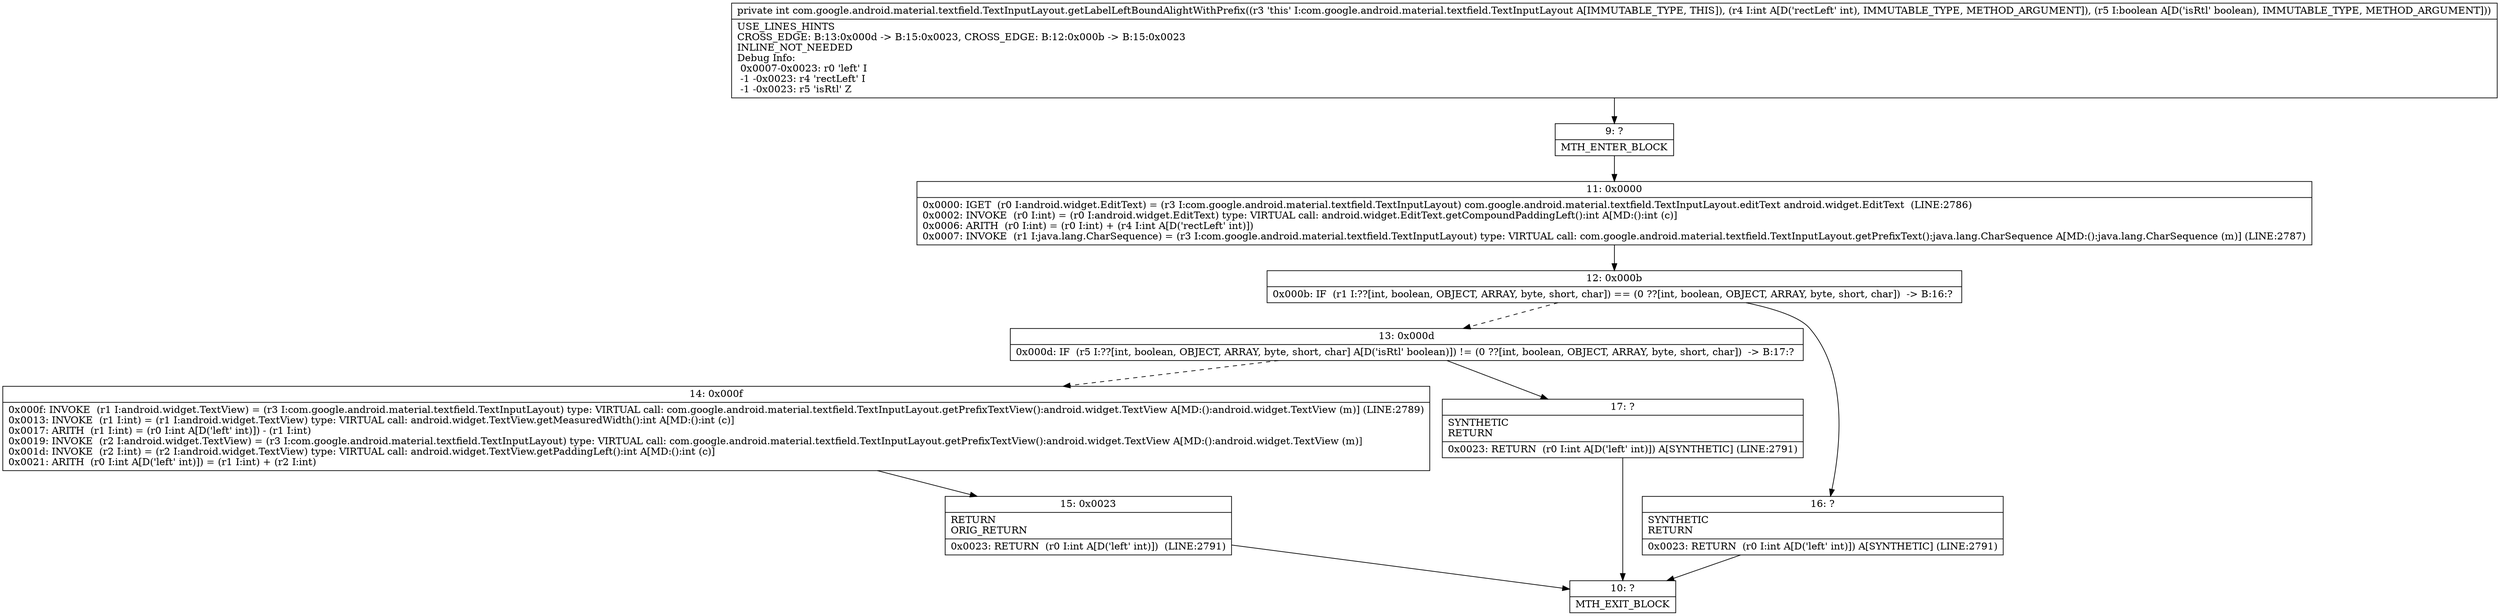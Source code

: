 digraph "CFG forcom.google.android.material.textfield.TextInputLayout.getLabelLeftBoundAlightWithPrefix(IZ)I" {
Node_9 [shape=record,label="{9\:\ ?|MTH_ENTER_BLOCK\l}"];
Node_11 [shape=record,label="{11\:\ 0x0000|0x0000: IGET  (r0 I:android.widget.EditText) = (r3 I:com.google.android.material.textfield.TextInputLayout) com.google.android.material.textfield.TextInputLayout.editText android.widget.EditText  (LINE:2786)\l0x0002: INVOKE  (r0 I:int) = (r0 I:android.widget.EditText) type: VIRTUAL call: android.widget.EditText.getCompoundPaddingLeft():int A[MD:():int (c)]\l0x0006: ARITH  (r0 I:int) = (r0 I:int) + (r4 I:int A[D('rectLeft' int)]) \l0x0007: INVOKE  (r1 I:java.lang.CharSequence) = (r3 I:com.google.android.material.textfield.TextInputLayout) type: VIRTUAL call: com.google.android.material.textfield.TextInputLayout.getPrefixText():java.lang.CharSequence A[MD:():java.lang.CharSequence (m)] (LINE:2787)\l}"];
Node_12 [shape=record,label="{12\:\ 0x000b|0x000b: IF  (r1 I:??[int, boolean, OBJECT, ARRAY, byte, short, char]) == (0 ??[int, boolean, OBJECT, ARRAY, byte, short, char])  \-\> B:16:? \l}"];
Node_13 [shape=record,label="{13\:\ 0x000d|0x000d: IF  (r5 I:??[int, boolean, OBJECT, ARRAY, byte, short, char] A[D('isRtl' boolean)]) != (0 ??[int, boolean, OBJECT, ARRAY, byte, short, char])  \-\> B:17:? \l}"];
Node_14 [shape=record,label="{14\:\ 0x000f|0x000f: INVOKE  (r1 I:android.widget.TextView) = (r3 I:com.google.android.material.textfield.TextInputLayout) type: VIRTUAL call: com.google.android.material.textfield.TextInputLayout.getPrefixTextView():android.widget.TextView A[MD:():android.widget.TextView (m)] (LINE:2789)\l0x0013: INVOKE  (r1 I:int) = (r1 I:android.widget.TextView) type: VIRTUAL call: android.widget.TextView.getMeasuredWidth():int A[MD:():int (c)]\l0x0017: ARITH  (r1 I:int) = (r0 I:int A[D('left' int)]) \- (r1 I:int) \l0x0019: INVOKE  (r2 I:android.widget.TextView) = (r3 I:com.google.android.material.textfield.TextInputLayout) type: VIRTUAL call: com.google.android.material.textfield.TextInputLayout.getPrefixTextView():android.widget.TextView A[MD:():android.widget.TextView (m)]\l0x001d: INVOKE  (r2 I:int) = (r2 I:android.widget.TextView) type: VIRTUAL call: android.widget.TextView.getPaddingLeft():int A[MD:():int (c)]\l0x0021: ARITH  (r0 I:int A[D('left' int)]) = (r1 I:int) + (r2 I:int) \l}"];
Node_15 [shape=record,label="{15\:\ 0x0023|RETURN\lORIG_RETURN\l|0x0023: RETURN  (r0 I:int A[D('left' int)])  (LINE:2791)\l}"];
Node_10 [shape=record,label="{10\:\ ?|MTH_EXIT_BLOCK\l}"];
Node_17 [shape=record,label="{17\:\ ?|SYNTHETIC\lRETURN\l|0x0023: RETURN  (r0 I:int A[D('left' int)]) A[SYNTHETIC] (LINE:2791)\l}"];
Node_16 [shape=record,label="{16\:\ ?|SYNTHETIC\lRETURN\l|0x0023: RETURN  (r0 I:int A[D('left' int)]) A[SYNTHETIC] (LINE:2791)\l}"];
MethodNode[shape=record,label="{private int com.google.android.material.textfield.TextInputLayout.getLabelLeftBoundAlightWithPrefix((r3 'this' I:com.google.android.material.textfield.TextInputLayout A[IMMUTABLE_TYPE, THIS]), (r4 I:int A[D('rectLeft' int), IMMUTABLE_TYPE, METHOD_ARGUMENT]), (r5 I:boolean A[D('isRtl' boolean), IMMUTABLE_TYPE, METHOD_ARGUMENT]))  | USE_LINES_HINTS\lCROSS_EDGE: B:13:0x000d \-\> B:15:0x0023, CROSS_EDGE: B:12:0x000b \-\> B:15:0x0023\lINLINE_NOT_NEEDED\lDebug Info:\l  0x0007\-0x0023: r0 'left' I\l  \-1 \-0x0023: r4 'rectLeft' I\l  \-1 \-0x0023: r5 'isRtl' Z\l}"];
MethodNode -> Node_9;Node_9 -> Node_11;
Node_11 -> Node_12;
Node_12 -> Node_13[style=dashed];
Node_12 -> Node_16;
Node_13 -> Node_14[style=dashed];
Node_13 -> Node_17;
Node_14 -> Node_15;
Node_15 -> Node_10;
Node_17 -> Node_10;
Node_16 -> Node_10;
}

